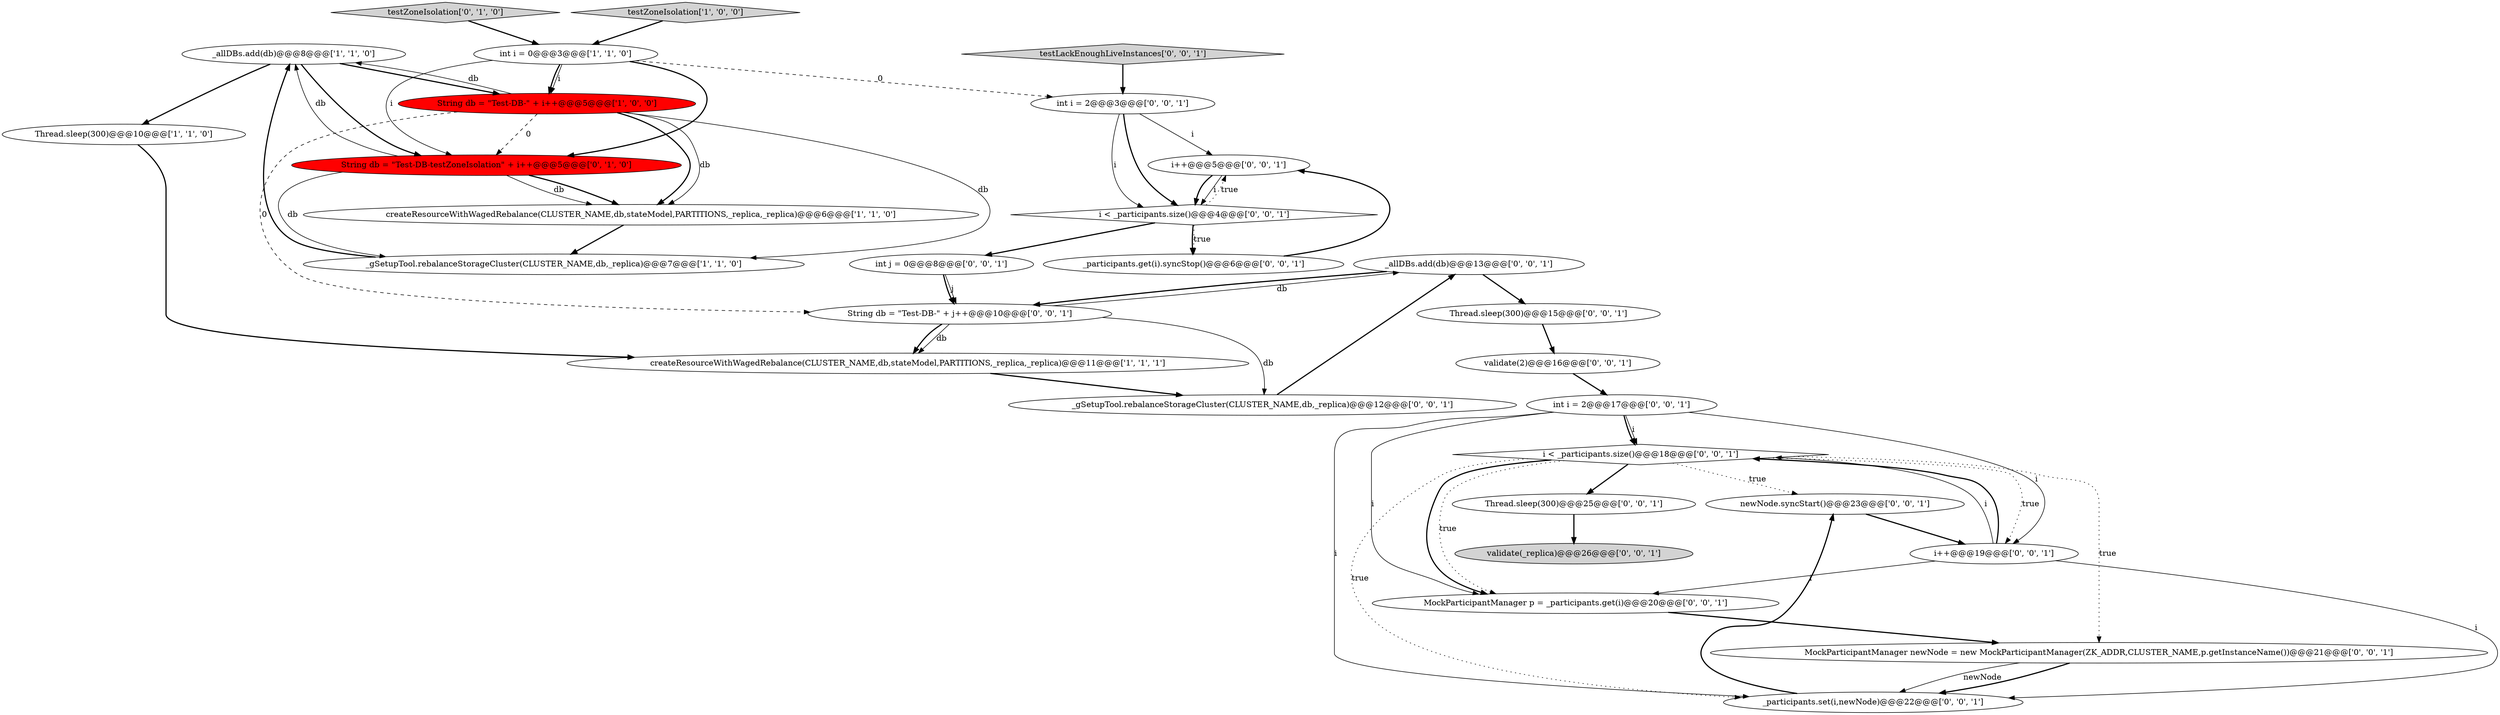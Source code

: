digraph {
26 [style = filled, label = "_allDBs.add(db)@@@13@@@['0', '0', '1']", fillcolor = white, shape = ellipse image = "AAA0AAABBB3BBB"];
0 [style = filled, label = "_gSetupTool.rebalanceStorageCluster(CLUSTER_NAME,db,_replica)@@@7@@@['1', '1', '0']", fillcolor = white, shape = ellipse image = "AAA0AAABBB1BBB"];
22 [style = filled, label = "i < _participants.size()@@@18@@@['0', '0', '1']", fillcolor = white, shape = diamond image = "AAA0AAABBB3BBB"];
3 [style = filled, label = "createResourceWithWagedRebalance(CLUSTER_NAME,db,stateModel,PARTITIONS,_replica,_replica)@@@6@@@['1', '1', '0']", fillcolor = white, shape = ellipse image = "AAA0AAABBB1BBB"];
9 [style = filled, label = "testZoneIsolation['0', '1', '0']", fillcolor = lightgray, shape = diamond image = "AAA0AAABBB2BBB"];
11 [style = filled, label = "validate(2)@@@16@@@['0', '0', '1']", fillcolor = white, shape = ellipse image = "AAA0AAABBB3BBB"];
1 [style = filled, label = "createResourceWithWagedRebalance(CLUSTER_NAME,db,stateModel,PARTITIONS,_replica,_replica)@@@11@@@['1', '1', '1']", fillcolor = white, shape = ellipse image = "AAA0AAABBB1BBB"];
8 [style = filled, label = "String db = \"Test-DB-testZoneIsolation\" + i++@@@5@@@['0', '1', '0']", fillcolor = red, shape = ellipse image = "AAA1AAABBB2BBB"];
23 [style = filled, label = "i++@@@5@@@['0', '0', '1']", fillcolor = white, shape = ellipse image = "AAA0AAABBB3BBB"];
27 [style = filled, label = "int i = 2@@@17@@@['0', '0', '1']", fillcolor = white, shape = ellipse image = "AAA0AAABBB3BBB"];
5 [style = filled, label = "int i = 0@@@3@@@['1', '1', '0']", fillcolor = white, shape = ellipse image = "AAA0AAABBB1BBB"];
16 [style = filled, label = "validate(_replica)@@@26@@@['0', '0', '1']", fillcolor = lightgray, shape = ellipse image = "AAA0AAABBB3BBB"];
24 [style = filled, label = "newNode.syncStart()@@@23@@@['0', '0', '1']", fillcolor = white, shape = ellipse image = "AAA0AAABBB3BBB"];
15 [style = filled, label = "Thread.sleep(300)@@@15@@@['0', '0', '1']", fillcolor = white, shape = ellipse image = "AAA0AAABBB3BBB"];
13 [style = filled, label = "MockParticipantManager newNode = new MockParticipantManager(ZK_ADDR,CLUSTER_NAME,p.getInstanceName())@@@21@@@['0', '0', '1']", fillcolor = white, shape = ellipse image = "AAA0AAABBB3BBB"];
14 [style = filled, label = "_participants.get(i).syncStop()@@@6@@@['0', '0', '1']", fillcolor = white, shape = ellipse image = "AAA0AAABBB3BBB"];
12 [style = filled, label = "_participants.set(i,newNode)@@@22@@@['0', '0', '1']", fillcolor = white, shape = ellipse image = "AAA0AAABBB3BBB"];
21 [style = filled, label = "i < _participants.size()@@@4@@@['0', '0', '1']", fillcolor = white, shape = diamond image = "AAA0AAABBB3BBB"];
25 [style = filled, label = "Thread.sleep(300)@@@25@@@['0', '0', '1']", fillcolor = white, shape = ellipse image = "AAA0AAABBB3BBB"];
6 [style = filled, label = "String db = \"Test-DB-\" + i++@@@5@@@['1', '0', '0']", fillcolor = red, shape = ellipse image = "AAA1AAABBB1BBB"];
20 [style = filled, label = "testLackEnoughLiveInstances['0', '0', '1']", fillcolor = lightgray, shape = diamond image = "AAA0AAABBB3BBB"];
17 [style = filled, label = "int i = 2@@@3@@@['0', '0', '1']", fillcolor = white, shape = ellipse image = "AAA0AAABBB3BBB"];
7 [style = filled, label = "Thread.sleep(300)@@@10@@@['1', '1', '0']", fillcolor = white, shape = ellipse image = "AAA0AAABBB1BBB"];
28 [style = filled, label = "_gSetupTool.rebalanceStorageCluster(CLUSTER_NAME,db,_replica)@@@12@@@['0', '0', '1']", fillcolor = white, shape = ellipse image = "AAA0AAABBB3BBB"];
19 [style = filled, label = "int j = 0@@@8@@@['0', '0', '1']", fillcolor = white, shape = ellipse image = "AAA0AAABBB3BBB"];
29 [style = filled, label = "i++@@@19@@@['0', '0', '1']", fillcolor = white, shape = ellipse image = "AAA0AAABBB3BBB"];
4 [style = filled, label = "_allDBs.add(db)@@@8@@@['1', '1', '0']", fillcolor = white, shape = ellipse image = "AAA0AAABBB1BBB"];
2 [style = filled, label = "testZoneIsolation['1', '0', '0']", fillcolor = lightgray, shape = diamond image = "AAA0AAABBB1BBB"];
10 [style = filled, label = "String db = \"Test-DB-\" + j++@@@10@@@['0', '0', '1']", fillcolor = white, shape = ellipse image = "AAA0AAABBB3BBB"];
18 [style = filled, label = "MockParticipantManager p = _participants.get(i)@@@20@@@['0', '0', '1']", fillcolor = white, shape = ellipse image = "AAA0AAABBB3BBB"];
29->22 [style = solid, label="i"];
6->3 [style = bold, label=""];
5->8 [style = bold, label=""];
22->25 [style = bold, label=""];
22->29 [style = dotted, label="true"];
6->8 [style = dashed, label="0"];
20->17 [style = bold, label=""];
7->1 [style = bold, label=""];
22->18 [style = dotted, label="true"];
21->19 [style = bold, label=""];
17->23 [style = solid, label="i"];
4->6 [style = bold, label=""];
27->22 [style = solid, label="i"];
26->10 [style = bold, label=""];
8->3 [style = bold, label=""];
27->18 [style = solid, label="i"];
29->18 [style = solid, label="i"];
19->10 [style = bold, label=""];
28->26 [style = bold, label=""];
10->26 [style = solid, label="db"];
24->29 [style = bold, label=""];
22->24 [style = dotted, label="true"];
10->28 [style = solid, label="db"];
12->24 [style = bold, label=""];
25->16 [style = bold, label=""];
27->22 [style = bold, label=""];
17->21 [style = solid, label="i"];
3->0 [style = bold, label=""];
8->3 [style = solid, label="db"];
4->7 [style = bold, label=""];
22->12 [style = dotted, label="true"];
13->12 [style = solid, label="newNode"];
6->10 [style = dashed, label="0"];
19->10 [style = solid, label="j"];
1->28 [style = bold, label=""];
22->18 [style = bold, label=""];
13->12 [style = bold, label=""];
5->17 [style = dashed, label="0"];
5->6 [style = bold, label=""];
14->23 [style = bold, label=""];
23->21 [style = bold, label=""];
15->11 [style = bold, label=""];
10->1 [style = solid, label="db"];
8->0 [style = solid, label="db"];
0->4 [style = bold, label=""];
21->23 [style = dotted, label="true"];
22->13 [style = dotted, label="true"];
26->15 [style = bold, label=""];
21->14 [style = bold, label=""];
18->13 [style = bold, label=""];
23->21 [style = solid, label="i"];
9->5 [style = bold, label=""];
11->27 [style = bold, label=""];
21->14 [style = dotted, label="true"];
29->12 [style = solid, label="i"];
4->8 [style = bold, label=""];
8->4 [style = solid, label="db"];
29->22 [style = bold, label=""];
6->3 [style = solid, label="db"];
6->0 [style = solid, label="db"];
10->1 [style = bold, label=""];
5->6 [style = solid, label="i"];
17->21 [style = bold, label=""];
6->4 [style = solid, label="db"];
27->29 [style = solid, label="i"];
2->5 [style = bold, label=""];
27->12 [style = solid, label="i"];
5->8 [style = solid, label="i"];
}

